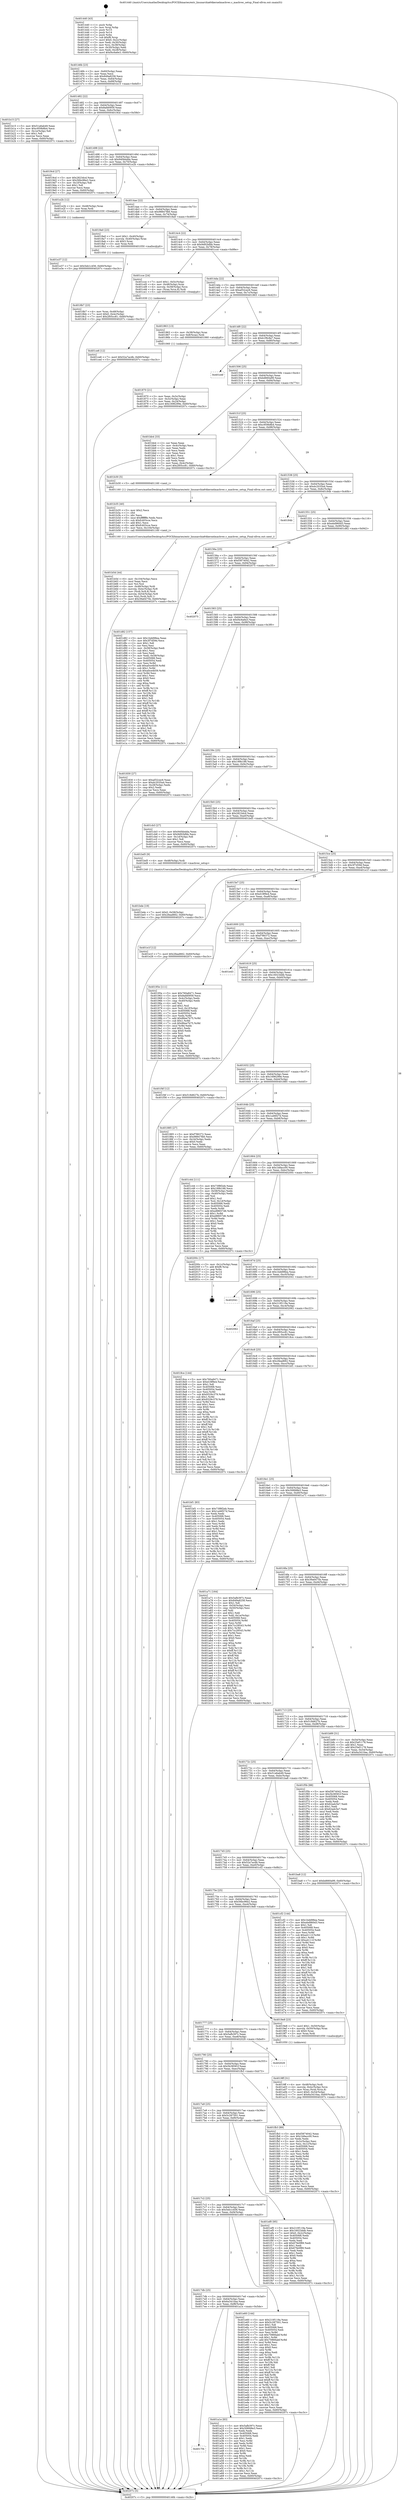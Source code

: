 digraph "0x401440" {
  label = "0x401440 (/mnt/c/Users/mathe/Desktop/tcc/POCII/binaries/extr_linuxarchia64kernelmachvec.c_machvec_setup_Final-ollvm.out::main(0))"
  labelloc = "t"
  node[shape=record]

  Entry [label="",width=0.3,height=0.3,shape=circle,fillcolor=black,style=filled]
  "0x40146b" [label="{
     0x40146b [23]\l
     | [instrs]\l
     &nbsp;&nbsp;0x40146b \<+3\>: mov -0x60(%rbp),%eax\l
     &nbsp;&nbsp;0x40146e \<+2\>: mov %eax,%ecx\l
     &nbsp;&nbsp;0x401470 \<+6\>: sub $0x849a8258,%ecx\l
     &nbsp;&nbsp;0x401476 \<+3\>: mov %eax,-0x64(%rbp)\l
     &nbsp;&nbsp;0x401479 \<+3\>: mov %ecx,-0x68(%rbp)\l
     &nbsp;&nbsp;0x40147c \<+6\>: je 0000000000401b15 \<main+0x6d5\>\l
  }"]
  "0x401b15" [label="{
     0x401b15 [27]\l
     | [instrs]\l
     &nbsp;&nbsp;0x401b15 \<+5\>: mov $0x51a6ab49,%eax\l
     &nbsp;&nbsp;0x401b1a \<+5\>: mov $0xc959b8b4,%ecx\l
     &nbsp;&nbsp;0x401b1f \<+3\>: mov -0x1e(%rbp),%dl\l
     &nbsp;&nbsp;0x401b22 \<+3\>: test $0x1,%dl\l
     &nbsp;&nbsp;0x401b25 \<+3\>: cmovne %ecx,%eax\l
     &nbsp;&nbsp;0x401b28 \<+3\>: mov %eax,-0x60(%rbp)\l
     &nbsp;&nbsp;0x401b2b \<+5\>: jmp 000000000040207c \<main+0xc3c\>\l
  }"]
  "0x401482" [label="{
     0x401482 [22]\l
     | [instrs]\l
     &nbsp;&nbsp;0x401482 \<+5\>: jmp 0000000000401487 \<main+0x47\>\l
     &nbsp;&nbsp;0x401487 \<+3\>: mov -0x64(%rbp),%eax\l
     &nbsp;&nbsp;0x40148a \<+5\>: sub $0x8afd0959,%eax\l
     &nbsp;&nbsp;0x40148f \<+3\>: mov %eax,-0x6c(%rbp)\l
     &nbsp;&nbsp;0x401492 \<+6\>: je 00000000004019cd \<main+0x58d\>\l
  }"]
  Exit [label="",width=0.3,height=0.3,shape=circle,fillcolor=black,style=filled,peripheries=2]
  "0x4019cd" [label="{
     0x4019cd [27]\l
     | [instrs]\l
     &nbsp;&nbsp;0x4019cd \<+5\>: mov $0x2823dcd,%eax\l
     &nbsp;&nbsp;0x4019d2 \<+5\>: mov $0x56bc96e2,%ecx\l
     &nbsp;&nbsp;0x4019d7 \<+3\>: mov -0x1f(%rbp),%dl\l
     &nbsp;&nbsp;0x4019da \<+3\>: test $0x1,%dl\l
     &nbsp;&nbsp;0x4019dd \<+3\>: cmovne %ecx,%eax\l
     &nbsp;&nbsp;0x4019e0 \<+3\>: mov %eax,-0x60(%rbp)\l
     &nbsp;&nbsp;0x4019e3 \<+5\>: jmp 000000000040207c \<main+0xc3c\>\l
  }"]
  "0x401498" [label="{
     0x401498 [22]\l
     | [instrs]\l
     &nbsp;&nbsp;0x401498 \<+5\>: jmp 000000000040149d \<main+0x5d\>\l
     &nbsp;&nbsp;0x40149d \<+3\>: mov -0x64(%rbp),%eax\l
     &nbsp;&nbsp;0x4014a0 \<+5\>: sub $0x940bbdda,%eax\l
     &nbsp;&nbsp;0x4014a5 \<+3\>: mov %eax,-0x70(%rbp)\l
     &nbsp;&nbsp;0x4014a8 \<+6\>: je 0000000000401e2b \<main+0x9eb\>\l
  }"]
  "0x401e37" [label="{
     0x401e37 [12]\l
     | [instrs]\l
     &nbsp;&nbsp;0x401e37 \<+7\>: movl $0x5eb1c456,-0x60(%rbp)\l
     &nbsp;&nbsp;0x401e3e \<+5\>: jmp 000000000040207c \<main+0xc3c\>\l
  }"]
  "0x401e2b" [label="{
     0x401e2b [12]\l
     | [instrs]\l
     &nbsp;&nbsp;0x401e2b \<+4\>: mov -0x48(%rbp),%rax\l
     &nbsp;&nbsp;0x401e2f \<+3\>: mov %rax,%rdi\l
     &nbsp;&nbsp;0x401e32 \<+5\>: call 0000000000401030 \<free@plt\>\l
     | [calls]\l
     &nbsp;&nbsp;0x401030 \{1\} (unknown)\l
  }"]
  "0x4014ae" [label="{
     0x4014ae [22]\l
     | [instrs]\l
     &nbsp;&nbsp;0x4014ae \<+5\>: jmp 00000000004014b3 \<main+0x73\>\l
     &nbsp;&nbsp;0x4014b3 \<+3\>: mov -0x64(%rbp),%eax\l
     &nbsp;&nbsp;0x4014b6 \<+5\>: sub $0x98847fb6,%eax\l
     &nbsp;&nbsp;0x4014bb \<+3\>: mov %eax,-0x74(%rbp)\l
     &nbsp;&nbsp;0x4014be \<+6\>: je 00000000004018a0 \<main+0x460\>\l
  }"]
  "0x401ce6" [label="{
     0x401ce6 [12]\l
     | [instrs]\l
     &nbsp;&nbsp;0x401ce6 \<+7\>: movl $0x52a7acdb,-0x60(%rbp)\l
     &nbsp;&nbsp;0x401ced \<+5\>: jmp 000000000040207c \<main+0xc3c\>\l
  }"]
  "0x4018a0" [label="{
     0x4018a0 [23]\l
     | [instrs]\l
     &nbsp;&nbsp;0x4018a0 \<+7\>: movl $0x1,-0x40(%rbp)\l
     &nbsp;&nbsp;0x4018a7 \<+4\>: movslq -0x40(%rbp),%rax\l
     &nbsp;&nbsp;0x4018ab \<+4\>: shl $0x3,%rax\l
     &nbsp;&nbsp;0x4018af \<+3\>: mov %rax,%rdi\l
     &nbsp;&nbsp;0x4018b2 \<+5\>: call 0000000000401050 \<malloc@plt\>\l
     | [calls]\l
     &nbsp;&nbsp;0x401050 \{1\} (unknown)\l
  }"]
  "0x4014c4" [label="{
     0x4014c4 [22]\l
     | [instrs]\l
     &nbsp;&nbsp;0x4014c4 \<+5\>: jmp 00000000004014c9 \<main+0x89\>\l
     &nbsp;&nbsp;0x4014c9 \<+3\>: mov -0x64(%rbp),%eax\l
     &nbsp;&nbsp;0x4014cc \<+5\>: sub $0x9d92bfbb,%eax\l
     &nbsp;&nbsp;0x4014d1 \<+3\>: mov %eax,-0x78(%rbp)\l
     &nbsp;&nbsp;0x4014d4 \<+6\>: je 0000000000401cce \<main+0x88e\>\l
  }"]
  "0x401bde" [label="{
     0x401bde [19]\l
     | [instrs]\l
     &nbsp;&nbsp;0x401bde \<+7\>: movl $0x0,-0x58(%rbp)\l
     &nbsp;&nbsp;0x401be5 \<+7\>: movl $0x2fead662,-0x60(%rbp)\l
     &nbsp;&nbsp;0x401bec \<+5\>: jmp 000000000040207c \<main+0xc3c\>\l
  }"]
  "0x401cce" [label="{
     0x401cce [24]\l
     | [instrs]\l
     &nbsp;&nbsp;0x401cce \<+7\>: movl $0x1,-0x5c(%rbp)\l
     &nbsp;&nbsp;0x401cd5 \<+4\>: mov -0x48(%rbp),%rax\l
     &nbsp;&nbsp;0x401cd9 \<+4\>: movslq -0x58(%rbp),%rcx\l
     &nbsp;&nbsp;0x401cdd \<+4\>: mov (%rax,%rcx,8),%rdi\l
     &nbsp;&nbsp;0x401ce1 \<+5\>: call 0000000000401030 \<free@plt\>\l
     | [calls]\l
     &nbsp;&nbsp;0x401030 \{1\} (unknown)\l
  }"]
  "0x4014da" [label="{
     0x4014da [22]\l
     | [instrs]\l
     &nbsp;&nbsp;0x4014da \<+5\>: jmp 00000000004014df \<main+0x9f\>\l
     &nbsp;&nbsp;0x4014df \<+3\>: mov -0x64(%rbp),%eax\l
     &nbsp;&nbsp;0x4014e2 \<+5\>: sub $0xaf32cec6,%eax\l
     &nbsp;&nbsp;0x4014e7 \<+3\>: mov %eax,-0x7c(%rbp)\l
     &nbsp;&nbsp;0x4014ea \<+6\>: je 0000000000401863 \<main+0x423\>\l
  }"]
  "0x401b5d" [label="{
     0x401b5d [44]\l
     | [instrs]\l
     &nbsp;&nbsp;0x401b5d \<+6\>: mov -0x104(%rbp),%ecx\l
     &nbsp;&nbsp;0x401b63 \<+3\>: imul %eax,%ecx\l
     &nbsp;&nbsp;0x401b66 \<+3\>: mov %cl,%sil\l
     &nbsp;&nbsp;0x401b69 \<+4\>: mov -0x48(%rbp),%rdi\l
     &nbsp;&nbsp;0x401b6d \<+4\>: movslq -0x4c(%rbp),%r8\l
     &nbsp;&nbsp;0x401b71 \<+4\>: mov (%rdi,%r8,8),%rdi\l
     &nbsp;&nbsp;0x401b75 \<+4\>: movslq -0x54(%rbp),%r8\l
     &nbsp;&nbsp;0x401b79 \<+4\>: mov %sil,(%rdi,%r8,1)\l
     &nbsp;&nbsp;0x401b7d \<+7\>: movl $0x39a6475b,-0x60(%rbp)\l
     &nbsp;&nbsp;0x401b84 \<+5\>: jmp 000000000040207c \<main+0xc3c\>\l
  }"]
  "0x401863" [label="{
     0x401863 [13]\l
     | [instrs]\l
     &nbsp;&nbsp;0x401863 \<+4\>: mov -0x38(%rbp),%rax\l
     &nbsp;&nbsp;0x401867 \<+4\>: mov 0x8(%rax),%rdi\l
     &nbsp;&nbsp;0x40186b \<+5\>: call 0000000000401060 \<atoi@plt\>\l
     | [calls]\l
     &nbsp;&nbsp;0x401060 \{1\} (unknown)\l
  }"]
  "0x4014f0" [label="{
     0x4014f0 [22]\l
     | [instrs]\l
     &nbsp;&nbsp;0x4014f0 \<+5\>: jmp 00000000004014f5 \<main+0xb5\>\l
     &nbsp;&nbsp;0x4014f5 \<+3\>: mov -0x64(%rbp),%eax\l
     &nbsp;&nbsp;0x4014f8 \<+5\>: sub $0xb1f9c8a7,%eax\l
     &nbsp;&nbsp;0x4014fd \<+3\>: mov %eax,-0x80(%rbp)\l
     &nbsp;&nbsp;0x401500 \<+6\>: je 0000000000401e4f \<main+0xa0f\>\l
  }"]
  "0x401b35" [label="{
     0x401b35 [40]\l
     | [instrs]\l
     &nbsp;&nbsp;0x401b35 \<+5\>: mov $0x2,%ecx\l
     &nbsp;&nbsp;0x401b3a \<+1\>: cltd\l
     &nbsp;&nbsp;0x401b3b \<+2\>: idiv %ecx\l
     &nbsp;&nbsp;0x401b3d \<+6\>: imul $0xfffffffe,%edx,%ecx\l
     &nbsp;&nbsp;0x401b43 \<+6\>: sub $0xfc403cce,%ecx\l
     &nbsp;&nbsp;0x401b49 \<+3\>: add $0x1,%ecx\l
     &nbsp;&nbsp;0x401b4c \<+6\>: add $0xfc403cce,%ecx\l
     &nbsp;&nbsp;0x401b52 \<+6\>: mov %ecx,-0x104(%rbp)\l
     &nbsp;&nbsp;0x401b58 \<+5\>: call 0000000000401160 \<next_i\>\l
     | [calls]\l
     &nbsp;&nbsp;0x401160 \{1\} (/mnt/c/Users/mathe/Desktop/tcc/POCII/binaries/extr_linuxarchia64kernelmachvec.c_machvec_setup_Final-ollvm.out::next_i)\l
  }"]
  "0x401e4f" [label="{
     0x401e4f\l
  }", style=dashed]
  "0x401506" [label="{
     0x401506 [25]\l
     | [instrs]\l
     &nbsp;&nbsp;0x401506 \<+5\>: jmp 000000000040150b \<main+0xcb\>\l
     &nbsp;&nbsp;0x40150b \<+3\>: mov -0x64(%rbp),%eax\l
     &nbsp;&nbsp;0x40150e \<+5\>: sub $0xbd660a99,%eax\l
     &nbsp;&nbsp;0x401513 \<+6\>: mov %eax,-0x84(%rbp)\l
     &nbsp;&nbsp;0x401519 \<+6\>: je 0000000000401bb4 \<main+0x774\>\l
  }"]
  "0x4017f4" [label="{
     0x4017f4\l
  }", style=dashed]
  "0x401bb4" [label="{
     0x401bb4 [33]\l
     | [instrs]\l
     &nbsp;&nbsp;0x401bb4 \<+2\>: xor %eax,%eax\l
     &nbsp;&nbsp;0x401bb6 \<+3\>: mov -0x4c(%rbp),%ecx\l
     &nbsp;&nbsp;0x401bb9 \<+2\>: mov %eax,%edx\l
     &nbsp;&nbsp;0x401bbb \<+2\>: sub %ecx,%edx\l
     &nbsp;&nbsp;0x401bbd \<+2\>: mov %eax,%ecx\l
     &nbsp;&nbsp;0x401bbf \<+3\>: sub $0x1,%ecx\l
     &nbsp;&nbsp;0x401bc2 \<+2\>: add %ecx,%edx\l
     &nbsp;&nbsp;0x401bc4 \<+2\>: sub %edx,%eax\l
     &nbsp;&nbsp;0x401bc6 \<+3\>: mov %eax,-0x4c(%rbp)\l
     &nbsp;&nbsp;0x401bc9 \<+7\>: movl $0x2f05cc81,-0x60(%rbp)\l
     &nbsp;&nbsp;0x401bd0 \<+5\>: jmp 000000000040207c \<main+0xc3c\>\l
  }"]
  "0x40151f" [label="{
     0x40151f [25]\l
     | [instrs]\l
     &nbsp;&nbsp;0x40151f \<+5\>: jmp 0000000000401524 \<main+0xe4\>\l
     &nbsp;&nbsp;0x401524 \<+3\>: mov -0x64(%rbp),%eax\l
     &nbsp;&nbsp;0x401527 \<+5\>: sub $0xc959b8b4,%eax\l
     &nbsp;&nbsp;0x40152c \<+6\>: mov %eax,-0x88(%rbp)\l
     &nbsp;&nbsp;0x401532 \<+6\>: je 0000000000401b30 \<main+0x6f0\>\l
  }"]
  "0x401a1e" [label="{
     0x401a1e [83]\l
     | [instrs]\l
     &nbsp;&nbsp;0x401a1e \<+5\>: mov $0x5afb397c,%eax\l
     &nbsp;&nbsp;0x401a23 \<+5\>: mov $0x306fd8e3,%ecx\l
     &nbsp;&nbsp;0x401a28 \<+2\>: xor %edx,%edx\l
     &nbsp;&nbsp;0x401a2a \<+7\>: mov 0x405068,%esi\l
     &nbsp;&nbsp;0x401a31 \<+7\>: mov 0x405054,%edi\l
     &nbsp;&nbsp;0x401a38 \<+3\>: sub $0x1,%edx\l
     &nbsp;&nbsp;0x401a3b \<+3\>: mov %esi,%r8d\l
     &nbsp;&nbsp;0x401a3e \<+3\>: add %edx,%r8d\l
     &nbsp;&nbsp;0x401a41 \<+4\>: imul %r8d,%esi\l
     &nbsp;&nbsp;0x401a45 \<+3\>: and $0x1,%esi\l
     &nbsp;&nbsp;0x401a48 \<+3\>: cmp $0x0,%esi\l
     &nbsp;&nbsp;0x401a4b \<+4\>: sete %r9b\l
     &nbsp;&nbsp;0x401a4f \<+3\>: cmp $0xa,%edi\l
     &nbsp;&nbsp;0x401a52 \<+4\>: setl %r10b\l
     &nbsp;&nbsp;0x401a56 \<+3\>: mov %r9b,%r11b\l
     &nbsp;&nbsp;0x401a59 \<+3\>: and %r10b,%r11b\l
     &nbsp;&nbsp;0x401a5c \<+3\>: xor %r10b,%r9b\l
     &nbsp;&nbsp;0x401a5f \<+3\>: or %r9b,%r11b\l
     &nbsp;&nbsp;0x401a62 \<+4\>: test $0x1,%r11b\l
     &nbsp;&nbsp;0x401a66 \<+3\>: cmovne %ecx,%eax\l
     &nbsp;&nbsp;0x401a69 \<+3\>: mov %eax,-0x60(%rbp)\l
     &nbsp;&nbsp;0x401a6c \<+5\>: jmp 000000000040207c \<main+0xc3c\>\l
  }"]
  "0x401b30" [label="{
     0x401b30 [5]\l
     | [instrs]\l
     &nbsp;&nbsp;0x401b30 \<+5\>: call 0000000000401160 \<next_i\>\l
     | [calls]\l
     &nbsp;&nbsp;0x401160 \{1\} (/mnt/c/Users/mathe/Desktop/tcc/POCII/binaries/extr_linuxarchia64kernelmachvec.c_machvec_setup_Final-ollvm.out::next_i)\l
  }"]
  "0x401538" [label="{
     0x401538 [25]\l
     | [instrs]\l
     &nbsp;&nbsp;0x401538 \<+5\>: jmp 000000000040153d \<main+0xfd\>\l
     &nbsp;&nbsp;0x40153d \<+3\>: mov -0x64(%rbp),%eax\l
     &nbsp;&nbsp;0x401540 \<+5\>: sub $0xdc2035a4,%eax\l
     &nbsp;&nbsp;0x401545 \<+6\>: mov %eax,-0x8c(%rbp)\l
     &nbsp;&nbsp;0x40154b \<+6\>: je 000000000040184b \<main+0x40b\>\l
  }"]
  "0x4017db" [label="{
     0x4017db [25]\l
     | [instrs]\l
     &nbsp;&nbsp;0x4017db \<+5\>: jmp 00000000004017e0 \<main+0x3a0\>\l
     &nbsp;&nbsp;0x4017e0 \<+3\>: mov -0x64(%rbp),%eax\l
     &nbsp;&nbsp;0x4017e3 \<+5\>: sub $0x6a3410aa,%eax\l
     &nbsp;&nbsp;0x4017e8 \<+6\>: mov %eax,-0xf8(%rbp)\l
     &nbsp;&nbsp;0x4017ee \<+6\>: je 0000000000401a1e \<main+0x5de\>\l
  }"]
  "0x40184b" [label="{
     0x40184b\l
  }", style=dashed]
  "0x401551" [label="{
     0x401551 [25]\l
     | [instrs]\l
     &nbsp;&nbsp;0x401551 \<+5\>: jmp 0000000000401556 \<main+0x116\>\l
     &nbsp;&nbsp;0x401556 \<+3\>: mov -0x64(%rbp),%eax\l
     &nbsp;&nbsp;0x401559 \<+5\>: sub $0xebd960d3,%eax\l
     &nbsp;&nbsp;0x40155e \<+6\>: mov %eax,-0x90(%rbp)\l
     &nbsp;&nbsp;0x401564 \<+6\>: je 0000000000401d82 \<main+0x942\>\l
  }"]
  "0x401e60" [label="{
     0x401e60 [144]\l
     | [instrs]\l
     &nbsp;&nbsp;0x401e60 \<+5\>: mov $0x210f119a,%eax\l
     &nbsp;&nbsp;0x401e65 \<+5\>: mov $0x5c287501,%ecx\l
     &nbsp;&nbsp;0x401e6a \<+2\>: mov $0x1,%dl\l
     &nbsp;&nbsp;0x401e6c \<+7\>: mov 0x405068,%esi\l
     &nbsp;&nbsp;0x401e73 \<+7\>: mov 0x405054,%edi\l
     &nbsp;&nbsp;0x401e7a \<+3\>: mov %esi,%r8d\l
     &nbsp;&nbsp;0x401e7d \<+7\>: sub $0x70866abf,%r8d\l
     &nbsp;&nbsp;0x401e84 \<+4\>: sub $0x1,%r8d\l
     &nbsp;&nbsp;0x401e88 \<+7\>: add $0x70866abf,%r8d\l
     &nbsp;&nbsp;0x401e8f \<+4\>: imul %r8d,%esi\l
     &nbsp;&nbsp;0x401e93 \<+3\>: and $0x1,%esi\l
     &nbsp;&nbsp;0x401e96 \<+3\>: cmp $0x0,%esi\l
     &nbsp;&nbsp;0x401e99 \<+4\>: sete %r9b\l
     &nbsp;&nbsp;0x401e9d \<+3\>: cmp $0xa,%edi\l
     &nbsp;&nbsp;0x401ea0 \<+4\>: setl %r10b\l
     &nbsp;&nbsp;0x401ea4 \<+3\>: mov %r9b,%r11b\l
     &nbsp;&nbsp;0x401ea7 \<+4\>: xor $0xff,%r11b\l
     &nbsp;&nbsp;0x401eab \<+3\>: mov %r10b,%bl\l
     &nbsp;&nbsp;0x401eae \<+3\>: xor $0xff,%bl\l
     &nbsp;&nbsp;0x401eb1 \<+3\>: xor $0x1,%dl\l
     &nbsp;&nbsp;0x401eb4 \<+3\>: mov %r11b,%r14b\l
     &nbsp;&nbsp;0x401eb7 \<+4\>: and $0xff,%r14b\l
     &nbsp;&nbsp;0x401ebb \<+3\>: and %dl,%r9b\l
     &nbsp;&nbsp;0x401ebe \<+3\>: mov %bl,%r15b\l
     &nbsp;&nbsp;0x401ec1 \<+4\>: and $0xff,%r15b\l
     &nbsp;&nbsp;0x401ec5 \<+3\>: and %dl,%r10b\l
     &nbsp;&nbsp;0x401ec8 \<+3\>: or %r9b,%r14b\l
     &nbsp;&nbsp;0x401ecb \<+3\>: or %r10b,%r15b\l
     &nbsp;&nbsp;0x401ece \<+3\>: xor %r15b,%r14b\l
     &nbsp;&nbsp;0x401ed1 \<+3\>: or %bl,%r11b\l
     &nbsp;&nbsp;0x401ed4 \<+4\>: xor $0xff,%r11b\l
     &nbsp;&nbsp;0x401ed8 \<+3\>: or $0x1,%dl\l
     &nbsp;&nbsp;0x401edb \<+3\>: and %dl,%r11b\l
     &nbsp;&nbsp;0x401ede \<+3\>: or %r11b,%r14b\l
     &nbsp;&nbsp;0x401ee1 \<+4\>: test $0x1,%r14b\l
     &nbsp;&nbsp;0x401ee5 \<+3\>: cmovne %ecx,%eax\l
     &nbsp;&nbsp;0x401ee8 \<+3\>: mov %eax,-0x60(%rbp)\l
     &nbsp;&nbsp;0x401eeb \<+5\>: jmp 000000000040207c \<main+0xc3c\>\l
  }"]
  "0x401d82" [label="{
     0x401d82 [157]\l
     | [instrs]\l
     &nbsp;&nbsp;0x401d82 \<+5\>: mov $0x1bdd98ea,%eax\l
     &nbsp;&nbsp;0x401d87 \<+5\>: mov $0x3f7d59d,%ecx\l
     &nbsp;&nbsp;0x401d8c \<+2\>: mov $0x1,%dl\l
     &nbsp;&nbsp;0x401d8e \<+2\>: xor %esi,%esi\l
     &nbsp;&nbsp;0x401d90 \<+3\>: mov -0x58(%rbp),%edi\l
     &nbsp;&nbsp;0x401d93 \<+3\>: sub $0x1,%esi\l
     &nbsp;&nbsp;0x401d96 \<+2\>: sub %esi,%edi\l
     &nbsp;&nbsp;0x401d98 \<+3\>: mov %edi,-0x58(%rbp)\l
     &nbsp;&nbsp;0x401d9b \<+7\>: mov 0x405068,%esi\l
     &nbsp;&nbsp;0x401da2 \<+7\>: mov 0x405054,%edi\l
     &nbsp;&nbsp;0x401da9 \<+3\>: mov %esi,%r8d\l
     &nbsp;&nbsp;0x401dac \<+7\>: add $0xa0ce4b59,%r8d\l
     &nbsp;&nbsp;0x401db3 \<+4\>: sub $0x1,%r8d\l
     &nbsp;&nbsp;0x401db7 \<+7\>: sub $0xa0ce4b59,%r8d\l
     &nbsp;&nbsp;0x401dbe \<+4\>: imul %r8d,%esi\l
     &nbsp;&nbsp;0x401dc2 \<+3\>: and $0x1,%esi\l
     &nbsp;&nbsp;0x401dc5 \<+3\>: cmp $0x0,%esi\l
     &nbsp;&nbsp;0x401dc8 \<+4\>: sete %r9b\l
     &nbsp;&nbsp;0x401dcc \<+3\>: cmp $0xa,%edi\l
     &nbsp;&nbsp;0x401dcf \<+4\>: setl %r10b\l
     &nbsp;&nbsp;0x401dd3 \<+3\>: mov %r9b,%r11b\l
     &nbsp;&nbsp;0x401dd6 \<+4\>: xor $0xff,%r11b\l
     &nbsp;&nbsp;0x401dda \<+3\>: mov %r10b,%bl\l
     &nbsp;&nbsp;0x401ddd \<+3\>: xor $0xff,%bl\l
     &nbsp;&nbsp;0x401de0 \<+3\>: xor $0x1,%dl\l
     &nbsp;&nbsp;0x401de3 \<+3\>: mov %r11b,%r14b\l
     &nbsp;&nbsp;0x401de6 \<+4\>: and $0xff,%r14b\l
     &nbsp;&nbsp;0x401dea \<+3\>: and %dl,%r9b\l
     &nbsp;&nbsp;0x401ded \<+3\>: mov %bl,%r15b\l
     &nbsp;&nbsp;0x401df0 \<+4\>: and $0xff,%r15b\l
     &nbsp;&nbsp;0x401df4 \<+3\>: and %dl,%r10b\l
     &nbsp;&nbsp;0x401df7 \<+3\>: or %r9b,%r14b\l
     &nbsp;&nbsp;0x401dfa \<+3\>: or %r10b,%r15b\l
     &nbsp;&nbsp;0x401dfd \<+3\>: xor %r15b,%r14b\l
     &nbsp;&nbsp;0x401e00 \<+3\>: or %bl,%r11b\l
     &nbsp;&nbsp;0x401e03 \<+4\>: xor $0xff,%r11b\l
     &nbsp;&nbsp;0x401e07 \<+3\>: or $0x1,%dl\l
     &nbsp;&nbsp;0x401e0a \<+3\>: and %dl,%r11b\l
     &nbsp;&nbsp;0x401e0d \<+3\>: or %r11b,%r14b\l
     &nbsp;&nbsp;0x401e10 \<+4\>: test $0x1,%r14b\l
     &nbsp;&nbsp;0x401e14 \<+3\>: cmovne %ecx,%eax\l
     &nbsp;&nbsp;0x401e17 \<+3\>: mov %eax,-0x60(%rbp)\l
     &nbsp;&nbsp;0x401e1a \<+5\>: jmp 000000000040207c \<main+0xc3c\>\l
  }"]
  "0x40156a" [label="{
     0x40156a [25]\l
     | [instrs]\l
     &nbsp;&nbsp;0x40156a \<+5\>: jmp 000000000040156f \<main+0x12f\>\l
     &nbsp;&nbsp;0x40156f \<+3\>: mov -0x64(%rbp),%eax\l
     &nbsp;&nbsp;0x401572 \<+5\>: sub $0xf3874042,%eax\l
     &nbsp;&nbsp;0x401577 \<+6\>: mov %eax,-0x94(%rbp)\l
     &nbsp;&nbsp;0x40157d \<+6\>: je 0000000000402075 \<main+0xc35\>\l
  }"]
  "0x4017c2" [label="{
     0x4017c2 [25]\l
     | [instrs]\l
     &nbsp;&nbsp;0x4017c2 \<+5\>: jmp 00000000004017c7 \<main+0x387\>\l
     &nbsp;&nbsp;0x4017c7 \<+3\>: mov -0x64(%rbp),%eax\l
     &nbsp;&nbsp;0x4017ca \<+5\>: sub $0x5eb1c456,%eax\l
     &nbsp;&nbsp;0x4017cf \<+6\>: mov %eax,-0xf4(%rbp)\l
     &nbsp;&nbsp;0x4017d5 \<+6\>: je 0000000000401e60 \<main+0xa20\>\l
  }"]
  "0x402075" [label="{
     0x402075\l
  }", style=dashed]
  "0x401583" [label="{
     0x401583 [25]\l
     | [instrs]\l
     &nbsp;&nbsp;0x401583 \<+5\>: jmp 0000000000401588 \<main+0x148\>\l
     &nbsp;&nbsp;0x401588 \<+3\>: mov -0x64(%rbp),%eax\l
     &nbsp;&nbsp;0x40158b \<+5\>: sub $0xf4c6a6e3,%eax\l
     &nbsp;&nbsp;0x401590 \<+6\>: mov %eax,-0x98(%rbp)\l
     &nbsp;&nbsp;0x401596 \<+6\>: je 0000000000401830 \<main+0x3f0\>\l
  }"]
  "0x401ef0" [label="{
     0x401ef0 [95]\l
     | [instrs]\l
     &nbsp;&nbsp;0x401ef0 \<+5\>: mov $0x210f119a,%eax\l
     &nbsp;&nbsp;0x401ef5 \<+5\>: mov $0x16023ddb,%ecx\l
     &nbsp;&nbsp;0x401efa \<+7\>: movl $0x0,-0x2c(%rbp)\l
     &nbsp;&nbsp;0x401f01 \<+7\>: mov 0x405068,%edx\l
     &nbsp;&nbsp;0x401f08 \<+7\>: mov 0x405054,%esi\l
     &nbsp;&nbsp;0x401f0f \<+2\>: mov %edx,%edi\l
     &nbsp;&nbsp;0x401f11 \<+6\>: add $0x67fe0f89,%edi\l
     &nbsp;&nbsp;0x401f17 \<+3\>: sub $0x1,%edi\l
     &nbsp;&nbsp;0x401f1a \<+6\>: sub $0x67fe0f89,%edi\l
     &nbsp;&nbsp;0x401f20 \<+3\>: imul %edi,%edx\l
     &nbsp;&nbsp;0x401f23 \<+3\>: and $0x1,%edx\l
     &nbsp;&nbsp;0x401f26 \<+3\>: cmp $0x0,%edx\l
     &nbsp;&nbsp;0x401f29 \<+4\>: sete %r8b\l
     &nbsp;&nbsp;0x401f2d \<+3\>: cmp $0xa,%esi\l
     &nbsp;&nbsp;0x401f30 \<+4\>: setl %r9b\l
     &nbsp;&nbsp;0x401f34 \<+3\>: mov %r8b,%r10b\l
     &nbsp;&nbsp;0x401f37 \<+3\>: and %r9b,%r10b\l
     &nbsp;&nbsp;0x401f3a \<+3\>: xor %r9b,%r8b\l
     &nbsp;&nbsp;0x401f3d \<+3\>: or %r8b,%r10b\l
     &nbsp;&nbsp;0x401f40 \<+4\>: test $0x1,%r10b\l
     &nbsp;&nbsp;0x401f44 \<+3\>: cmovne %ecx,%eax\l
     &nbsp;&nbsp;0x401f47 \<+3\>: mov %eax,-0x60(%rbp)\l
     &nbsp;&nbsp;0x401f4a \<+5\>: jmp 000000000040207c \<main+0xc3c\>\l
  }"]
  "0x401830" [label="{
     0x401830 [27]\l
     | [instrs]\l
     &nbsp;&nbsp;0x401830 \<+5\>: mov $0xaf32cec6,%eax\l
     &nbsp;&nbsp;0x401835 \<+5\>: mov $0xdc2035a4,%ecx\l
     &nbsp;&nbsp;0x40183a \<+3\>: mov -0x28(%rbp),%edx\l
     &nbsp;&nbsp;0x40183d \<+3\>: cmp $0x2,%edx\l
     &nbsp;&nbsp;0x401840 \<+3\>: cmovne %ecx,%eax\l
     &nbsp;&nbsp;0x401843 \<+3\>: mov %eax,-0x60(%rbp)\l
     &nbsp;&nbsp;0x401846 \<+5\>: jmp 000000000040207c \<main+0xc3c\>\l
  }"]
  "0x40159c" [label="{
     0x40159c [25]\l
     | [instrs]\l
     &nbsp;&nbsp;0x40159c \<+5\>: jmp 00000000004015a1 \<main+0x161\>\l
     &nbsp;&nbsp;0x4015a1 \<+3\>: mov -0x64(%rbp),%eax\l
     &nbsp;&nbsp;0x4015a4 \<+5\>: sub $0x199b188,%eax\l
     &nbsp;&nbsp;0x4015a9 \<+6\>: mov %eax,-0x9c(%rbp)\l
     &nbsp;&nbsp;0x4015af \<+6\>: je 0000000000401cb3 \<main+0x873\>\l
  }"]
  "0x40207c" [label="{
     0x40207c [5]\l
     | [instrs]\l
     &nbsp;&nbsp;0x40207c \<+5\>: jmp 000000000040146b \<main+0x2b\>\l
  }"]
  "0x401440" [label="{
     0x401440 [43]\l
     | [instrs]\l
     &nbsp;&nbsp;0x401440 \<+1\>: push %rbp\l
     &nbsp;&nbsp;0x401441 \<+3\>: mov %rsp,%rbp\l
     &nbsp;&nbsp;0x401444 \<+2\>: push %r15\l
     &nbsp;&nbsp;0x401446 \<+2\>: push %r14\l
     &nbsp;&nbsp;0x401448 \<+1\>: push %rbx\l
     &nbsp;&nbsp;0x401449 \<+7\>: sub $0xf8,%rsp\l
     &nbsp;&nbsp;0x401450 \<+7\>: movl $0x0,-0x2c(%rbp)\l
     &nbsp;&nbsp;0x401457 \<+3\>: mov %edi,-0x30(%rbp)\l
     &nbsp;&nbsp;0x40145a \<+4\>: mov %rsi,-0x38(%rbp)\l
     &nbsp;&nbsp;0x40145e \<+3\>: mov -0x30(%rbp),%edi\l
     &nbsp;&nbsp;0x401461 \<+3\>: mov %edi,-0x28(%rbp)\l
     &nbsp;&nbsp;0x401464 \<+7\>: movl $0xf4c6a6e3,-0x60(%rbp)\l
  }"]
  "0x401870" [label="{
     0x401870 [21]\l
     | [instrs]\l
     &nbsp;&nbsp;0x401870 \<+3\>: mov %eax,-0x3c(%rbp)\l
     &nbsp;&nbsp;0x401873 \<+3\>: mov -0x3c(%rbp),%eax\l
     &nbsp;&nbsp;0x401876 \<+3\>: mov %eax,-0x24(%rbp)\l
     &nbsp;&nbsp;0x401879 \<+7\>: movl $0x1696299e,-0x60(%rbp)\l
     &nbsp;&nbsp;0x401880 \<+5\>: jmp 000000000040207c \<main+0xc3c\>\l
  }"]
  "0x4017a9" [label="{
     0x4017a9 [25]\l
     | [instrs]\l
     &nbsp;&nbsp;0x4017a9 \<+5\>: jmp 00000000004017ae \<main+0x36e\>\l
     &nbsp;&nbsp;0x4017ae \<+3\>: mov -0x64(%rbp),%eax\l
     &nbsp;&nbsp;0x4017b1 \<+5\>: sub $0x5c287501,%eax\l
     &nbsp;&nbsp;0x4017b6 \<+6\>: mov %eax,-0xf0(%rbp)\l
     &nbsp;&nbsp;0x4017bc \<+6\>: je 0000000000401ef0 \<main+0xab0\>\l
  }"]
  "0x401cb3" [label="{
     0x401cb3 [27]\l
     | [instrs]\l
     &nbsp;&nbsp;0x401cb3 \<+5\>: mov $0x940bbdda,%eax\l
     &nbsp;&nbsp;0x401cb8 \<+5\>: mov $0x9d92bfbb,%ecx\l
     &nbsp;&nbsp;0x401cbd \<+3\>: mov -0x1d(%rbp),%dl\l
     &nbsp;&nbsp;0x401cc0 \<+3\>: test $0x1,%dl\l
     &nbsp;&nbsp;0x401cc3 \<+3\>: cmovne %ecx,%eax\l
     &nbsp;&nbsp;0x401cc6 \<+3\>: mov %eax,-0x60(%rbp)\l
     &nbsp;&nbsp;0x401cc9 \<+5\>: jmp 000000000040207c \<main+0xc3c\>\l
  }"]
  "0x4015b5" [label="{
     0x4015b5 [25]\l
     | [instrs]\l
     &nbsp;&nbsp;0x4015b5 \<+5\>: jmp 00000000004015ba \<main+0x17a\>\l
     &nbsp;&nbsp;0x4015ba \<+3\>: mov -0x64(%rbp),%eax\l
     &nbsp;&nbsp;0x4015bd \<+5\>: sub $0x2823dcd,%eax\l
     &nbsp;&nbsp;0x4015c2 \<+6\>: mov %eax,-0xa0(%rbp)\l
     &nbsp;&nbsp;0x4015c8 \<+6\>: je 0000000000401bd5 \<main+0x795\>\l
  }"]
  "0x401fb3" [label="{
     0x401fb3 [89]\l
     | [instrs]\l
     &nbsp;&nbsp;0x401fb3 \<+5\>: mov $0xf3874042,%eax\l
     &nbsp;&nbsp;0x401fb8 \<+5\>: mov $0x1b8acc00,%ecx\l
     &nbsp;&nbsp;0x401fbd \<+2\>: xor %edx,%edx\l
     &nbsp;&nbsp;0x401fbf \<+3\>: mov -0x2c(%rbp),%esi\l
     &nbsp;&nbsp;0x401fc2 \<+3\>: mov %esi,-0x1c(%rbp)\l
     &nbsp;&nbsp;0x401fc5 \<+7\>: mov 0x405068,%esi\l
     &nbsp;&nbsp;0x401fcc \<+7\>: mov 0x405054,%edi\l
     &nbsp;&nbsp;0x401fd3 \<+3\>: sub $0x1,%edx\l
     &nbsp;&nbsp;0x401fd6 \<+3\>: mov %esi,%r8d\l
     &nbsp;&nbsp;0x401fd9 \<+3\>: add %edx,%r8d\l
     &nbsp;&nbsp;0x401fdc \<+4\>: imul %r8d,%esi\l
     &nbsp;&nbsp;0x401fe0 \<+3\>: and $0x1,%esi\l
     &nbsp;&nbsp;0x401fe3 \<+3\>: cmp $0x0,%esi\l
     &nbsp;&nbsp;0x401fe6 \<+4\>: sete %r9b\l
     &nbsp;&nbsp;0x401fea \<+3\>: cmp $0xa,%edi\l
     &nbsp;&nbsp;0x401fed \<+4\>: setl %r10b\l
     &nbsp;&nbsp;0x401ff1 \<+3\>: mov %r9b,%r11b\l
     &nbsp;&nbsp;0x401ff4 \<+3\>: and %r10b,%r11b\l
     &nbsp;&nbsp;0x401ff7 \<+3\>: xor %r10b,%r9b\l
     &nbsp;&nbsp;0x401ffa \<+3\>: or %r9b,%r11b\l
     &nbsp;&nbsp;0x401ffd \<+4\>: test $0x1,%r11b\l
     &nbsp;&nbsp;0x402001 \<+3\>: cmovne %ecx,%eax\l
     &nbsp;&nbsp;0x402004 \<+3\>: mov %eax,-0x60(%rbp)\l
     &nbsp;&nbsp;0x402007 \<+5\>: jmp 000000000040207c \<main+0xc3c\>\l
  }"]
  "0x401bd5" [label="{
     0x401bd5 [9]\l
     | [instrs]\l
     &nbsp;&nbsp;0x401bd5 \<+4\>: mov -0x48(%rbp),%rdi\l
     &nbsp;&nbsp;0x401bd9 \<+5\>: call 0000000000401240 \<machvec_setup\>\l
     | [calls]\l
     &nbsp;&nbsp;0x401240 \{1\} (/mnt/c/Users/mathe/Desktop/tcc/POCII/binaries/extr_linuxarchia64kernelmachvec.c_machvec_setup_Final-ollvm.out::machvec_setup)\l
  }"]
  "0x4015ce" [label="{
     0x4015ce [25]\l
     | [instrs]\l
     &nbsp;&nbsp;0x4015ce \<+5\>: jmp 00000000004015d3 \<main+0x193\>\l
     &nbsp;&nbsp;0x4015d3 \<+3\>: mov -0x64(%rbp),%eax\l
     &nbsp;&nbsp;0x4015d6 \<+5\>: sub $0x3f7d59d,%eax\l
     &nbsp;&nbsp;0x4015db \<+6\>: mov %eax,-0xa4(%rbp)\l
     &nbsp;&nbsp;0x4015e1 \<+6\>: je 0000000000401e1f \<main+0x9df\>\l
  }"]
  "0x401790" [label="{
     0x401790 [25]\l
     | [instrs]\l
     &nbsp;&nbsp;0x401790 \<+5\>: jmp 0000000000401795 \<main+0x355\>\l
     &nbsp;&nbsp;0x401795 \<+3\>: mov -0x64(%rbp),%eax\l
     &nbsp;&nbsp;0x401798 \<+5\>: sub $0x5b38581f,%eax\l
     &nbsp;&nbsp;0x40179d \<+6\>: mov %eax,-0xec(%rbp)\l
     &nbsp;&nbsp;0x4017a3 \<+6\>: je 0000000000401fb3 \<main+0xb73\>\l
  }"]
  "0x401e1f" [label="{
     0x401e1f [12]\l
     | [instrs]\l
     &nbsp;&nbsp;0x401e1f \<+7\>: movl $0x2fead662,-0x60(%rbp)\l
     &nbsp;&nbsp;0x401e26 \<+5\>: jmp 000000000040207c \<main+0xc3c\>\l
  }"]
  "0x4015e7" [label="{
     0x4015e7 [25]\l
     | [instrs]\l
     &nbsp;&nbsp;0x4015e7 \<+5\>: jmp 00000000004015ec \<main+0x1ac\>\l
     &nbsp;&nbsp;0x4015ec \<+3\>: mov -0x64(%rbp),%eax\l
     &nbsp;&nbsp;0x4015ef \<+5\>: sub $0xd18f9e4,%eax\l
     &nbsp;&nbsp;0x4015f4 \<+6\>: mov %eax,-0xa8(%rbp)\l
     &nbsp;&nbsp;0x4015fa \<+6\>: je 000000000040195e \<main+0x51e\>\l
  }"]
  "0x402029" [label="{
     0x402029\l
  }", style=dashed]
  "0x40195e" [label="{
     0x40195e [111]\l
     | [instrs]\l
     &nbsp;&nbsp;0x40195e \<+5\>: mov $0x760a8471,%eax\l
     &nbsp;&nbsp;0x401963 \<+5\>: mov $0x8afd0959,%ecx\l
     &nbsp;&nbsp;0x401968 \<+3\>: mov -0x4c(%rbp),%edx\l
     &nbsp;&nbsp;0x40196b \<+3\>: cmp -0x40(%rbp),%edx\l
     &nbsp;&nbsp;0x40196e \<+4\>: setl %sil\l
     &nbsp;&nbsp;0x401972 \<+4\>: and $0x1,%sil\l
     &nbsp;&nbsp;0x401976 \<+4\>: mov %sil,-0x1f(%rbp)\l
     &nbsp;&nbsp;0x40197a \<+7\>: mov 0x405068,%edx\l
     &nbsp;&nbsp;0x401981 \<+7\>: mov 0x405054,%edi\l
     &nbsp;&nbsp;0x401988 \<+3\>: mov %edx,%r8d\l
     &nbsp;&nbsp;0x40198b \<+7\>: add $0x86ee7b75,%r8d\l
     &nbsp;&nbsp;0x401992 \<+4\>: sub $0x1,%r8d\l
     &nbsp;&nbsp;0x401996 \<+7\>: sub $0x86ee7b75,%r8d\l
     &nbsp;&nbsp;0x40199d \<+4\>: imul %r8d,%edx\l
     &nbsp;&nbsp;0x4019a1 \<+3\>: and $0x1,%edx\l
     &nbsp;&nbsp;0x4019a4 \<+3\>: cmp $0x0,%edx\l
     &nbsp;&nbsp;0x4019a7 \<+4\>: sete %sil\l
     &nbsp;&nbsp;0x4019ab \<+3\>: cmp $0xa,%edi\l
     &nbsp;&nbsp;0x4019ae \<+4\>: setl %r9b\l
     &nbsp;&nbsp;0x4019b2 \<+3\>: mov %sil,%r10b\l
     &nbsp;&nbsp;0x4019b5 \<+3\>: and %r9b,%r10b\l
     &nbsp;&nbsp;0x4019b8 \<+3\>: xor %r9b,%sil\l
     &nbsp;&nbsp;0x4019bb \<+3\>: or %sil,%r10b\l
     &nbsp;&nbsp;0x4019be \<+4\>: test $0x1,%r10b\l
     &nbsp;&nbsp;0x4019c2 \<+3\>: cmovne %ecx,%eax\l
     &nbsp;&nbsp;0x4019c5 \<+3\>: mov %eax,-0x60(%rbp)\l
     &nbsp;&nbsp;0x4019c8 \<+5\>: jmp 000000000040207c \<main+0xc3c\>\l
  }"]
  "0x401600" [label="{
     0x401600 [25]\l
     | [instrs]\l
     &nbsp;&nbsp;0x401600 \<+5\>: jmp 0000000000401605 \<main+0x1c5\>\l
     &nbsp;&nbsp;0x401605 \<+3\>: mov -0x64(%rbp),%eax\l
     &nbsp;&nbsp;0x401608 \<+5\>: sub $0xf786372,%eax\l
     &nbsp;&nbsp;0x40160d \<+6\>: mov %eax,-0xac(%rbp)\l
     &nbsp;&nbsp;0x401613 \<+6\>: je 0000000000401e43 \<main+0xa03\>\l
  }"]
  "0x4019ff" [label="{
     0x4019ff [31]\l
     | [instrs]\l
     &nbsp;&nbsp;0x4019ff \<+4\>: mov -0x48(%rbp),%rdi\l
     &nbsp;&nbsp;0x401a03 \<+4\>: movslq -0x4c(%rbp),%rcx\l
     &nbsp;&nbsp;0x401a07 \<+4\>: mov %rax,(%rdi,%rcx,8)\l
     &nbsp;&nbsp;0x401a0b \<+7\>: movl $0x0,-0x54(%rbp)\l
     &nbsp;&nbsp;0x401a12 \<+7\>: movl $0x6a3410aa,-0x60(%rbp)\l
     &nbsp;&nbsp;0x401a19 \<+5\>: jmp 000000000040207c \<main+0xc3c\>\l
  }"]
  "0x401e43" [label="{
     0x401e43\l
  }", style=dashed]
  "0x401619" [label="{
     0x401619 [25]\l
     | [instrs]\l
     &nbsp;&nbsp;0x401619 \<+5\>: jmp 000000000040161e \<main+0x1de\>\l
     &nbsp;&nbsp;0x40161e \<+3\>: mov -0x64(%rbp),%eax\l
     &nbsp;&nbsp;0x401621 \<+5\>: sub $0x16023ddb,%eax\l
     &nbsp;&nbsp;0x401626 \<+6\>: mov %eax,-0xb0(%rbp)\l
     &nbsp;&nbsp;0x40162c \<+6\>: je 0000000000401f4f \<main+0xb0f\>\l
  }"]
  "0x401777" [label="{
     0x401777 [25]\l
     | [instrs]\l
     &nbsp;&nbsp;0x401777 \<+5\>: jmp 000000000040177c \<main+0x33c\>\l
     &nbsp;&nbsp;0x40177c \<+3\>: mov -0x64(%rbp),%eax\l
     &nbsp;&nbsp;0x40177f \<+5\>: sub $0x5afb397c,%eax\l
     &nbsp;&nbsp;0x401784 \<+6\>: mov %eax,-0xe8(%rbp)\l
     &nbsp;&nbsp;0x40178a \<+6\>: je 0000000000402029 \<main+0xbe9\>\l
  }"]
  "0x401f4f" [label="{
     0x401f4f [12]\l
     | [instrs]\l
     &nbsp;&nbsp;0x401f4f \<+7\>: movl $0x518d627b,-0x60(%rbp)\l
     &nbsp;&nbsp;0x401f56 \<+5\>: jmp 000000000040207c \<main+0xc3c\>\l
  }"]
  "0x401632" [label="{
     0x401632 [25]\l
     | [instrs]\l
     &nbsp;&nbsp;0x401632 \<+5\>: jmp 0000000000401637 \<main+0x1f7\>\l
     &nbsp;&nbsp;0x401637 \<+3\>: mov -0x64(%rbp),%eax\l
     &nbsp;&nbsp;0x40163a \<+5\>: sub $0x1696299e,%eax\l
     &nbsp;&nbsp;0x40163f \<+6\>: mov %eax,-0xb4(%rbp)\l
     &nbsp;&nbsp;0x401645 \<+6\>: je 0000000000401885 \<main+0x445\>\l
  }"]
  "0x4019e8" [label="{
     0x4019e8 [23]\l
     | [instrs]\l
     &nbsp;&nbsp;0x4019e8 \<+7\>: movl $0x1,-0x50(%rbp)\l
     &nbsp;&nbsp;0x4019ef \<+4\>: movslq -0x50(%rbp),%rax\l
     &nbsp;&nbsp;0x4019f3 \<+4\>: shl $0x0,%rax\l
     &nbsp;&nbsp;0x4019f7 \<+3\>: mov %rax,%rdi\l
     &nbsp;&nbsp;0x4019fa \<+5\>: call 0000000000401050 \<malloc@plt\>\l
     | [calls]\l
     &nbsp;&nbsp;0x401050 \{1\} (unknown)\l
  }"]
  "0x401885" [label="{
     0x401885 [27]\l
     | [instrs]\l
     &nbsp;&nbsp;0x401885 \<+5\>: mov $0xf786372,%eax\l
     &nbsp;&nbsp;0x40188a \<+5\>: mov $0x98847fb6,%ecx\l
     &nbsp;&nbsp;0x40188f \<+3\>: mov -0x24(%rbp),%edx\l
     &nbsp;&nbsp;0x401892 \<+3\>: cmp $0x0,%edx\l
     &nbsp;&nbsp;0x401895 \<+3\>: cmove %ecx,%eax\l
     &nbsp;&nbsp;0x401898 \<+3\>: mov %eax,-0x60(%rbp)\l
     &nbsp;&nbsp;0x40189b \<+5\>: jmp 000000000040207c \<main+0xc3c\>\l
  }"]
  "0x40164b" [label="{
     0x40164b [25]\l
     | [instrs]\l
     &nbsp;&nbsp;0x40164b \<+5\>: jmp 0000000000401650 \<main+0x210\>\l
     &nbsp;&nbsp;0x401650 \<+3\>: mov -0x64(%rbp),%eax\l
     &nbsp;&nbsp;0x401653 \<+5\>: sub $0x1a46f27d,%eax\l
     &nbsp;&nbsp;0x401658 \<+6\>: mov %eax,-0xb8(%rbp)\l
     &nbsp;&nbsp;0x40165e \<+6\>: je 0000000000401c44 \<main+0x804\>\l
  }"]
  "0x4018b7" [label="{
     0x4018b7 [23]\l
     | [instrs]\l
     &nbsp;&nbsp;0x4018b7 \<+4\>: mov %rax,-0x48(%rbp)\l
     &nbsp;&nbsp;0x4018bb \<+7\>: movl $0x0,-0x4c(%rbp)\l
     &nbsp;&nbsp;0x4018c2 \<+7\>: movl $0x2f05cc81,-0x60(%rbp)\l
     &nbsp;&nbsp;0x4018c9 \<+5\>: jmp 000000000040207c \<main+0xc3c\>\l
  }"]
  "0x40175e" [label="{
     0x40175e [25]\l
     | [instrs]\l
     &nbsp;&nbsp;0x40175e \<+5\>: jmp 0000000000401763 \<main+0x323\>\l
     &nbsp;&nbsp;0x401763 \<+3\>: mov -0x64(%rbp),%eax\l
     &nbsp;&nbsp;0x401766 \<+5\>: sub $0x56bc96e2,%eax\l
     &nbsp;&nbsp;0x40176b \<+6\>: mov %eax,-0xe4(%rbp)\l
     &nbsp;&nbsp;0x401771 \<+6\>: je 00000000004019e8 \<main+0x5a8\>\l
  }"]
  "0x401c44" [label="{
     0x401c44 [111]\l
     | [instrs]\l
     &nbsp;&nbsp;0x401c44 \<+5\>: mov $0x73f8f2eb,%eax\l
     &nbsp;&nbsp;0x401c49 \<+5\>: mov $0x199b188,%ecx\l
     &nbsp;&nbsp;0x401c4e \<+3\>: mov -0x58(%rbp),%edx\l
     &nbsp;&nbsp;0x401c51 \<+3\>: cmp -0x40(%rbp),%edx\l
     &nbsp;&nbsp;0x401c54 \<+4\>: setl %sil\l
     &nbsp;&nbsp;0x401c58 \<+4\>: and $0x1,%sil\l
     &nbsp;&nbsp;0x401c5c \<+4\>: mov %sil,-0x1d(%rbp)\l
     &nbsp;&nbsp;0x401c60 \<+7\>: mov 0x405068,%edx\l
     &nbsp;&nbsp;0x401c67 \<+7\>: mov 0x405054,%edi\l
     &nbsp;&nbsp;0x401c6e \<+3\>: mov %edx,%r8d\l
     &nbsp;&nbsp;0x401c71 \<+7\>: add $0xe88657d6,%r8d\l
     &nbsp;&nbsp;0x401c78 \<+4\>: sub $0x1,%r8d\l
     &nbsp;&nbsp;0x401c7c \<+7\>: sub $0xe88657d6,%r8d\l
     &nbsp;&nbsp;0x401c83 \<+4\>: imul %r8d,%edx\l
     &nbsp;&nbsp;0x401c87 \<+3\>: and $0x1,%edx\l
     &nbsp;&nbsp;0x401c8a \<+3\>: cmp $0x0,%edx\l
     &nbsp;&nbsp;0x401c8d \<+4\>: sete %sil\l
     &nbsp;&nbsp;0x401c91 \<+3\>: cmp $0xa,%edi\l
     &nbsp;&nbsp;0x401c94 \<+4\>: setl %r9b\l
     &nbsp;&nbsp;0x401c98 \<+3\>: mov %sil,%r10b\l
     &nbsp;&nbsp;0x401c9b \<+3\>: and %r9b,%r10b\l
     &nbsp;&nbsp;0x401c9e \<+3\>: xor %r9b,%sil\l
     &nbsp;&nbsp;0x401ca1 \<+3\>: or %sil,%r10b\l
     &nbsp;&nbsp;0x401ca4 \<+4\>: test $0x1,%r10b\l
     &nbsp;&nbsp;0x401ca8 \<+3\>: cmovne %ecx,%eax\l
     &nbsp;&nbsp;0x401cab \<+3\>: mov %eax,-0x60(%rbp)\l
     &nbsp;&nbsp;0x401cae \<+5\>: jmp 000000000040207c \<main+0xc3c\>\l
  }"]
  "0x401664" [label="{
     0x401664 [25]\l
     | [instrs]\l
     &nbsp;&nbsp;0x401664 \<+5\>: jmp 0000000000401669 \<main+0x229\>\l
     &nbsp;&nbsp;0x401669 \<+3\>: mov -0x64(%rbp),%eax\l
     &nbsp;&nbsp;0x40166c \<+5\>: sub $0x1b8acc00,%eax\l
     &nbsp;&nbsp;0x401671 \<+6\>: mov %eax,-0xbc(%rbp)\l
     &nbsp;&nbsp;0x401677 \<+6\>: je 000000000040200c \<main+0xbcc\>\l
  }"]
  "0x401cf2" [label="{
     0x401cf2 [144]\l
     | [instrs]\l
     &nbsp;&nbsp;0x401cf2 \<+5\>: mov $0x1bdd98ea,%eax\l
     &nbsp;&nbsp;0x401cf7 \<+5\>: mov $0xebd960d3,%ecx\l
     &nbsp;&nbsp;0x401cfc \<+2\>: mov $0x1,%dl\l
     &nbsp;&nbsp;0x401cfe \<+7\>: mov 0x405068,%esi\l
     &nbsp;&nbsp;0x401d05 \<+7\>: mov 0x405054,%edi\l
     &nbsp;&nbsp;0x401d0c \<+3\>: mov %esi,%r8d\l
     &nbsp;&nbsp;0x401d0f \<+7\>: sub $0xa4111f,%r8d\l
     &nbsp;&nbsp;0x401d16 \<+4\>: sub $0x1,%r8d\l
     &nbsp;&nbsp;0x401d1a \<+7\>: add $0xa4111f,%r8d\l
     &nbsp;&nbsp;0x401d21 \<+4\>: imul %r8d,%esi\l
     &nbsp;&nbsp;0x401d25 \<+3\>: and $0x1,%esi\l
     &nbsp;&nbsp;0x401d28 \<+3\>: cmp $0x0,%esi\l
     &nbsp;&nbsp;0x401d2b \<+4\>: sete %r9b\l
     &nbsp;&nbsp;0x401d2f \<+3\>: cmp $0xa,%edi\l
     &nbsp;&nbsp;0x401d32 \<+4\>: setl %r10b\l
     &nbsp;&nbsp;0x401d36 \<+3\>: mov %r9b,%r11b\l
     &nbsp;&nbsp;0x401d39 \<+4\>: xor $0xff,%r11b\l
     &nbsp;&nbsp;0x401d3d \<+3\>: mov %r10b,%bl\l
     &nbsp;&nbsp;0x401d40 \<+3\>: xor $0xff,%bl\l
     &nbsp;&nbsp;0x401d43 \<+3\>: xor $0x1,%dl\l
     &nbsp;&nbsp;0x401d46 \<+3\>: mov %r11b,%r14b\l
     &nbsp;&nbsp;0x401d49 \<+4\>: and $0xff,%r14b\l
     &nbsp;&nbsp;0x401d4d \<+3\>: and %dl,%r9b\l
     &nbsp;&nbsp;0x401d50 \<+3\>: mov %bl,%r15b\l
     &nbsp;&nbsp;0x401d53 \<+4\>: and $0xff,%r15b\l
     &nbsp;&nbsp;0x401d57 \<+3\>: and %dl,%r10b\l
     &nbsp;&nbsp;0x401d5a \<+3\>: or %r9b,%r14b\l
     &nbsp;&nbsp;0x401d5d \<+3\>: or %r10b,%r15b\l
     &nbsp;&nbsp;0x401d60 \<+3\>: xor %r15b,%r14b\l
     &nbsp;&nbsp;0x401d63 \<+3\>: or %bl,%r11b\l
     &nbsp;&nbsp;0x401d66 \<+4\>: xor $0xff,%r11b\l
     &nbsp;&nbsp;0x401d6a \<+3\>: or $0x1,%dl\l
     &nbsp;&nbsp;0x401d6d \<+3\>: and %dl,%r11b\l
     &nbsp;&nbsp;0x401d70 \<+3\>: or %r11b,%r14b\l
     &nbsp;&nbsp;0x401d73 \<+4\>: test $0x1,%r14b\l
     &nbsp;&nbsp;0x401d77 \<+3\>: cmovne %ecx,%eax\l
     &nbsp;&nbsp;0x401d7a \<+3\>: mov %eax,-0x60(%rbp)\l
     &nbsp;&nbsp;0x401d7d \<+5\>: jmp 000000000040207c \<main+0xc3c\>\l
  }"]
  "0x40200c" [label="{
     0x40200c [17]\l
     | [instrs]\l
     &nbsp;&nbsp;0x40200c \<+3\>: mov -0x1c(%rbp),%eax\l
     &nbsp;&nbsp;0x40200f \<+7\>: add $0xf8,%rsp\l
     &nbsp;&nbsp;0x402016 \<+1\>: pop %rbx\l
     &nbsp;&nbsp;0x402017 \<+2\>: pop %r14\l
     &nbsp;&nbsp;0x402019 \<+2\>: pop %r15\l
     &nbsp;&nbsp;0x40201b \<+1\>: pop %rbp\l
     &nbsp;&nbsp;0x40201c \<+1\>: ret\l
  }"]
  "0x40167d" [label="{
     0x40167d [25]\l
     | [instrs]\l
     &nbsp;&nbsp;0x40167d \<+5\>: jmp 0000000000401682 \<main+0x242\>\l
     &nbsp;&nbsp;0x401682 \<+3\>: mov -0x64(%rbp),%eax\l
     &nbsp;&nbsp;0x401685 \<+5\>: sub $0x1bdd98ea,%eax\l
     &nbsp;&nbsp;0x40168a \<+6\>: mov %eax,-0xc0(%rbp)\l
     &nbsp;&nbsp;0x401690 \<+6\>: je 0000000000402041 \<main+0xc01\>\l
  }"]
  "0x401745" [label="{
     0x401745 [25]\l
     | [instrs]\l
     &nbsp;&nbsp;0x401745 \<+5\>: jmp 000000000040174a \<main+0x30a\>\l
     &nbsp;&nbsp;0x40174a \<+3\>: mov -0x64(%rbp),%eax\l
     &nbsp;&nbsp;0x40174d \<+5\>: sub $0x52a7acdb,%eax\l
     &nbsp;&nbsp;0x401752 \<+6\>: mov %eax,-0xe0(%rbp)\l
     &nbsp;&nbsp;0x401758 \<+6\>: je 0000000000401cf2 \<main+0x8b2\>\l
  }"]
  "0x402041" [label="{
     0x402041\l
  }", style=dashed]
  "0x401696" [label="{
     0x401696 [25]\l
     | [instrs]\l
     &nbsp;&nbsp;0x401696 \<+5\>: jmp 000000000040169b \<main+0x25b\>\l
     &nbsp;&nbsp;0x40169b \<+3\>: mov -0x64(%rbp),%eax\l
     &nbsp;&nbsp;0x40169e \<+5\>: sub $0x210f119a,%eax\l
     &nbsp;&nbsp;0x4016a3 \<+6\>: mov %eax,-0xc4(%rbp)\l
     &nbsp;&nbsp;0x4016a9 \<+6\>: je 0000000000402062 \<main+0xc22\>\l
  }"]
  "0x401ba8" [label="{
     0x401ba8 [12]\l
     | [instrs]\l
     &nbsp;&nbsp;0x401ba8 \<+7\>: movl $0xbd660a99,-0x60(%rbp)\l
     &nbsp;&nbsp;0x401baf \<+5\>: jmp 000000000040207c \<main+0xc3c\>\l
  }"]
  "0x402062" [label="{
     0x402062\l
  }", style=dashed]
  "0x4016af" [label="{
     0x4016af [25]\l
     | [instrs]\l
     &nbsp;&nbsp;0x4016af \<+5\>: jmp 00000000004016b4 \<main+0x274\>\l
     &nbsp;&nbsp;0x4016b4 \<+3\>: mov -0x64(%rbp),%eax\l
     &nbsp;&nbsp;0x4016b7 \<+5\>: sub $0x2f05cc81,%eax\l
     &nbsp;&nbsp;0x4016bc \<+6\>: mov %eax,-0xc8(%rbp)\l
     &nbsp;&nbsp;0x4016c2 \<+6\>: je 00000000004018ce \<main+0x48e\>\l
  }"]
  "0x40172c" [label="{
     0x40172c [25]\l
     | [instrs]\l
     &nbsp;&nbsp;0x40172c \<+5\>: jmp 0000000000401731 \<main+0x2f1\>\l
     &nbsp;&nbsp;0x401731 \<+3\>: mov -0x64(%rbp),%eax\l
     &nbsp;&nbsp;0x401734 \<+5\>: sub $0x51a6ab49,%eax\l
     &nbsp;&nbsp;0x401739 \<+6\>: mov %eax,-0xdc(%rbp)\l
     &nbsp;&nbsp;0x40173f \<+6\>: je 0000000000401ba8 \<main+0x768\>\l
  }"]
  "0x4018ce" [label="{
     0x4018ce [144]\l
     | [instrs]\l
     &nbsp;&nbsp;0x4018ce \<+5\>: mov $0x760a8471,%eax\l
     &nbsp;&nbsp;0x4018d3 \<+5\>: mov $0xd18f9e4,%ecx\l
     &nbsp;&nbsp;0x4018d8 \<+2\>: mov $0x1,%dl\l
     &nbsp;&nbsp;0x4018da \<+7\>: mov 0x405068,%esi\l
     &nbsp;&nbsp;0x4018e1 \<+7\>: mov 0x405054,%edi\l
     &nbsp;&nbsp;0x4018e8 \<+3\>: mov %esi,%r8d\l
     &nbsp;&nbsp;0x4018eb \<+7\>: sub $0x9329c379,%r8d\l
     &nbsp;&nbsp;0x4018f2 \<+4\>: sub $0x1,%r8d\l
     &nbsp;&nbsp;0x4018f6 \<+7\>: add $0x9329c379,%r8d\l
     &nbsp;&nbsp;0x4018fd \<+4\>: imul %r8d,%esi\l
     &nbsp;&nbsp;0x401901 \<+3\>: and $0x1,%esi\l
     &nbsp;&nbsp;0x401904 \<+3\>: cmp $0x0,%esi\l
     &nbsp;&nbsp;0x401907 \<+4\>: sete %r9b\l
     &nbsp;&nbsp;0x40190b \<+3\>: cmp $0xa,%edi\l
     &nbsp;&nbsp;0x40190e \<+4\>: setl %r10b\l
     &nbsp;&nbsp;0x401912 \<+3\>: mov %r9b,%r11b\l
     &nbsp;&nbsp;0x401915 \<+4\>: xor $0xff,%r11b\l
     &nbsp;&nbsp;0x401919 \<+3\>: mov %r10b,%bl\l
     &nbsp;&nbsp;0x40191c \<+3\>: xor $0xff,%bl\l
     &nbsp;&nbsp;0x40191f \<+3\>: xor $0x1,%dl\l
     &nbsp;&nbsp;0x401922 \<+3\>: mov %r11b,%r14b\l
     &nbsp;&nbsp;0x401925 \<+4\>: and $0xff,%r14b\l
     &nbsp;&nbsp;0x401929 \<+3\>: and %dl,%r9b\l
     &nbsp;&nbsp;0x40192c \<+3\>: mov %bl,%r15b\l
     &nbsp;&nbsp;0x40192f \<+4\>: and $0xff,%r15b\l
     &nbsp;&nbsp;0x401933 \<+3\>: and %dl,%r10b\l
     &nbsp;&nbsp;0x401936 \<+3\>: or %r9b,%r14b\l
     &nbsp;&nbsp;0x401939 \<+3\>: or %r10b,%r15b\l
     &nbsp;&nbsp;0x40193c \<+3\>: xor %r15b,%r14b\l
     &nbsp;&nbsp;0x40193f \<+3\>: or %bl,%r11b\l
     &nbsp;&nbsp;0x401942 \<+4\>: xor $0xff,%r11b\l
     &nbsp;&nbsp;0x401946 \<+3\>: or $0x1,%dl\l
     &nbsp;&nbsp;0x401949 \<+3\>: and %dl,%r11b\l
     &nbsp;&nbsp;0x40194c \<+3\>: or %r11b,%r14b\l
     &nbsp;&nbsp;0x40194f \<+4\>: test $0x1,%r14b\l
     &nbsp;&nbsp;0x401953 \<+3\>: cmovne %ecx,%eax\l
     &nbsp;&nbsp;0x401956 \<+3\>: mov %eax,-0x60(%rbp)\l
     &nbsp;&nbsp;0x401959 \<+5\>: jmp 000000000040207c \<main+0xc3c\>\l
  }"]
  "0x4016c8" [label="{
     0x4016c8 [25]\l
     | [instrs]\l
     &nbsp;&nbsp;0x4016c8 \<+5\>: jmp 00000000004016cd \<main+0x28d\>\l
     &nbsp;&nbsp;0x4016cd \<+3\>: mov -0x64(%rbp),%eax\l
     &nbsp;&nbsp;0x4016d0 \<+5\>: sub $0x2fead662,%eax\l
     &nbsp;&nbsp;0x4016d5 \<+6\>: mov %eax,-0xcc(%rbp)\l
     &nbsp;&nbsp;0x4016db \<+6\>: je 0000000000401bf1 \<main+0x7b1\>\l
  }"]
  "0x401f5b" [label="{
     0x401f5b [88]\l
     | [instrs]\l
     &nbsp;&nbsp;0x401f5b \<+5\>: mov $0xf3874042,%eax\l
     &nbsp;&nbsp;0x401f60 \<+5\>: mov $0x5b38581f,%ecx\l
     &nbsp;&nbsp;0x401f65 \<+7\>: mov 0x405068,%edx\l
     &nbsp;&nbsp;0x401f6c \<+7\>: mov 0x405054,%esi\l
     &nbsp;&nbsp;0x401f73 \<+2\>: mov %edx,%edi\l
     &nbsp;&nbsp;0x401f75 \<+6\>: add $0x62adc5e7,%edi\l
     &nbsp;&nbsp;0x401f7b \<+3\>: sub $0x1,%edi\l
     &nbsp;&nbsp;0x401f7e \<+6\>: sub $0x62adc5e7,%edi\l
     &nbsp;&nbsp;0x401f84 \<+3\>: imul %edi,%edx\l
     &nbsp;&nbsp;0x401f87 \<+3\>: and $0x1,%edx\l
     &nbsp;&nbsp;0x401f8a \<+3\>: cmp $0x0,%edx\l
     &nbsp;&nbsp;0x401f8d \<+4\>: sete %r8b\l
     &nbsp;&nbsp;0x401f91 \<+3\>: cmp $0xa,%esi\l
     &nbsp;&nbsp;0x401f94 \<+4\>: setl %r9b\l
     &nbsp;&nbsp;0x401f98 \<+3\>: mov %r8b,%r10b\l
     &nbsp;&nbsp;0x401f9b \<+3\>: and %r9b,%r10b\l
     &nbsp;&nbsp;0x401f9e \<+3\>: xor %r9b,%r8b\l
     &nbsp;&nbsp;0x401fa1 \<+3\>: or %r8b,%r10b\l
     &nbsp;&nbsp;0x401fa4 \<+4\>: test $0x1,%r10b\l
     &nbsp;&nbsp;0x401fa8 \<+3\>: cmovne %ecx,%eax\l
     &nbsp;&nbsp;0x401fab \<+3\>: mov %eax,-0x60(%rbp)\l
     &nbsp;&nbsp;0x401fae \<+5\>: jmp 000000000040207c \<main+0xc3c\>\l
  }"]
  "0x401bf1" [label="{
     0x401bf1 [83]\l
     | [instrs]\l
     &nbsp;&nbsp;0x401bf1 \<+5\>: mov $0x73f8f2eb,%eax\l
     &nbsp;&nbsp;0x401bf6 \<+5\>: mov $0x1a46f27d,%ecx\l
     &nbsp;&nbsp;0x401bfb \<+2\>: xor %edx,%edx\l
     &nbsp;&nbsp;0x401bfd \<+7\>: mov 0x405068,%esi\l
     &nbsp;&nbsp;0x401c04 \<+7\>: mov 0x405054,%edi\l
     &nbsp;&nbsp;0x401c0b \<+3\>: sub $0x1,%edx\l
     &nbsp;&nbsp;0x401c0e \<+3\>: mov %esi,%r8d\l
     &nbsp;&nbsp;0x401c11 \<+3\>: add %edx,%r8d\l
     &nbsp;&nbsp;0x401c14 \<+4\>: imul %r8d,%esi\l
     &nbsp;&nbsp;0x401c18 \<+3\>: and $0x1,%esi\l
     &nbsp;&nbsp;0x401c1b \<+3\>: cmp $0x0,%esi\l
     &nbsp;&nbsp;0x401c1e \<+4\>: sete %r9b\l
     &nbsp;&nbsp;0x401c22 \<+3\>: cmp $0xa,%edi\l
     &nbsp;&nbsp;0x401c25 \<+4\>: setl %r10b\l
     &nbsp;&nbsp;0x401c29 \<+3\>: mov %r9b,%r11b\l
     &nbsp;&nbsp;0x401c2c \<+3\>: and %r10b,%r11b\l
     &nbsp;&nbsp;0x401c2f \<+3\>: xor %r10b,%r9b\l
     &nbsp;&nbsp;0x401c32 \<+3\>: or %r9b,%r11b\l
     &nbsp;&nbsp;0x401c35 \<+4\>: test $0x1,%r11b\l
     &nbsp;&nbsp;0x401c39 \<+3\>: cmovne %ecx,%eax\l
     &nbsp;&nbsp;0x401c3c \<+3\>: mov %eax,-0x60(%rbp)\l
     &nbsp;&nbsp;0x401c3f \<+5\>: jmp 000000000040207c \<main+0xc3c\>\l
  }"]
  "0x4016e1" [label="{
     0x4016e1 [25]\l
     | [instrs]\l
     &nbsp;&nbsp;0x4016e1 \<+5\>: jmp 00000000004016e6 \<main+0x2a6\>\l
     &nbsp;&nbsp;0x4016e6 \<+3\>: mov -0x64(%rbp),%eax\l
     &nbsp;&nbsp;0x4016e9 \<+5\>: sub $0x306fd8e3,%eax\l
     &nbsp;&nbsp;0x4016ee \<+6\>: mov %eax,-0xd0(%rbp)\l
     &nbsp;&nbsp;0x4016f4 \<+6\>: je 0000000000401a71 \<main+0x631\>\l
  }"]
  "0x401713" [label="{
     0x401713 [25]\l
     | [instrs]\l
     &nbsp;&nbsp;0x401713 \<+5\>: jmp 0000000000401718 \<main+0x2d8\>\l
     &nbsp;&nbsp;0x401718 \<+3\>: mov -0x64(%rbp),%eax\l
     &nbsp;&nbsp;0x40171b \<+5\>: sub $0x518d627b,%eax\l
     &nbsp;&nbsp;0x401720 \<+6\>: mov %eax,-0xd8(%rbp)\l
     &nbsp;&nbsp;0x401726 \<+6\>: je 0000000000401f5b \<main+0xb1b\>\l
  }"]
  "0x401a71" [label="{
     0x401a71 [164]\l
     | [instrs]\l
     &nbsp;&nbsp;0x401a71 \<+5\>: mov $0x5afb397c,%eax\l
     &nbsp;&nbsp;0x401a76 \<+5\>: mov $0x849a8258,%ecx\l
     &nbsp;&nbsp;0x401a7b \<+2\>: mov $0x1,%dl\l
     &nbsp;&nbsp;0x401a7d \<+3\>: mov -0x54(%rbp),%esi\l
     &nbsp;&nbsp;0x401a80 \<+3\>: cmp -0x50(%rbp),%esi\l
     &nbsp;&nbsp;0x401a83 \<+4\>: setl %dil\l
     &nbsp;&nbsp;0x401a87 \<+4\>: and $0x1,%dil\l
     &nbsp;&nbsp;0x401a8b \<+4\>: mov %dil,-0x1e(%rbp)\l
     &nbsp;&nbsp;0x401a8f \<+7\>: mov 0x405068,%esi\l
     &nbsp;&nbsp;0x401a96 \<+8\>: mov 0x405054,%r8d\l
     &nbsp;&nbsp;0x401a9e \<+3\>: mov %esi,%r9d\l
     &nbsp;&nbsp;0x401aa1 \<+7\>: add $0x7cc28543,%r9d\l
     &nbsp;&nbsp;0x401aa8 \<+4\>: sub $0x1,%r9d\l
     &nbsp;&nbsp;0x401aac \<+7\>: sub $0x7cc28543,%r9d\l
     &nbsp;&nbsp;0x401ab3 \<+4\>: imul %r9d,%esi\l
     &nbsp;&nbsp;0x401ab7 \<+3\>: and $0x1,%esi\l
     &nbsp;&nbsp;0x401aba \<+3\>: cmp $0x0,%esi\l
     &nbsp;&nbsp;0x401abd \<+4\>: sete %dil\l
     &nbsp;&nbsp;0x401ac1 \<+4\>: cmp $0xa,%r8d\l
     &nbsp;&nbsp;0x401ac5 \<+4\>: setl %r10b\l
     &nbsp;&nbsp;0x401ac9 \<+3\>: mov %dil,%r11b\l
     &nbsp;&nbsp;0x401acc \<+4\>: xor $0xff,%r11b\l
     &nbsp;&nbsp;0x401ad0 \<+3\>: mov %r10b,%bl\l
     &nbsp;&nbsp;0x401ad3 \<+3\>: xor $0xff,%bl\l
     &nbsp;&nbsp;0x401ad6 \<+3\>: xor $0x1,%dl\l
     &nbsp;&nbsp;0x401ad9 \<+3\>: mov %r11b,%r14b\l
     &nbsp;&nbsp;0x401adc \<+4\>: and $0xff,%r14b\l
     &nbsp;&nbsp;0x401ae0 \<+3\>: and %dl,%dil\l
     &nbsp;&nbsp;0x401ae3 \<+3\>: mov %bl,%r15b\l
     &nbsp;&nbsp;0x401ae6 \<+4\>: and $0xff,%r15b\l
     &nbsp;&nbsp;0x401aea \<+3\>: and %dl,%r10b\l
     &nbsp;&nbsp;0x401aed \<+3\>: or %dil,%r14b\l
     &nbsp;&nbsp;0x401af0 \<+3\>: or %r10b,%r15b\l
     &nbsp;&nbsp;0x401af3 \<+3\>: xor %r15b,%r14b\l
     &nbsp;&nbsp;0x401af6 \<+3\>: or %bl,%r11b\l
     &nbsp;&nbsp;0x401af9 \<+4\>: xor $0xff,%r11b\l
     &nbsp;&nbsp;0x401afd \<+3\>: or $0x1,%dl\l
     &nbsp;&nbsp;0x401b00 \<+3\>: and %dl,%r11b\l
     &nbsp;&nbsp;0x401b03 \<+3\>: or %r11b,%r14b\l
     &nbsp;&nbsp;0x401b06 \<+4\>: test $0x1,%r14b\l
     &nbsp;&nbsp;0x401b0a \<+3\>: cmovne %ecx,%eax\l
     &nbsp;&nbsp;0x401b0d \<+3\>: mov %eax,-0x60(%rbp)\l
     &nbsp;&nbsp;0x401b10 \<+5\>: jmp 000000000040207c \<main+0xc3c\>\l
  }"]
  "0x4016fa" [label="{
     0x4016fa [25]\l
     | [instrs]\l
     &nbsp;&nbsp;0x4016fa \<+5\>: jmp 00000000004016ff \<main+0x2bf\>\l
     &nbsp;&nbsp;0x4016ff \<+3\>: mov -0x64(%rbp),%eax\l
     &nbsp;&nbsp;0x401702 \<+5\>: sub $0x39a6475b,%eax\l
     &nbsp;&nbsp;0x401707 \<+6\>: mov %eax,-0xd4(%rbp)\l
     &nbsp;&nbsp;0x40170d \<+6\>: je 0000000000401b89 \<main+0x749\>\l
  }"]
  "0x401b89" [label="{
     0x401b89 [31]\l
     | [instrs]\l
     &nbsp;&nbsp;0x401b89 \<+3\>: mov -0x54(%rbp),%eax\l
     &nbsp;&nbsp;0x401b8c \<+5\>: sub $0x25ef1178,%eax\l
     &nbsp;&nbsp;0x401b91 \<+3\>: add $0x1,%eax\l
     &nbsp;&nbsp;0x401b94 \<+5\>: add $0x25ef1178,%eax\l
     &nbsp;&nbsp;0x401b99 \<+3\>: mov %eax,-0x54(%rbp)\l
     &nbsp;&nbsp;0x401b9c \<+7\>: movl $0x6a3410aa,-0x60(%rbp)\l
     &nbsp;&nbsp;0x401ba3 \<+5\>: jmp 000000000040207c \<main+0xc3c\>\l
  }"]
  Entry -> "0x401440" [label=" 1"]
  "0x40146b" -> "0x401b15" [label=" 2"]
  "0x40146b" -> "0x401482" [label=" 37"]
  "0x40200c" -> Exit [label=" 1"]
  "0x401482" -> "0x4019cd" [label=" 2"]
  "0x401482" -> "0x401498" [label=" 35"]
  "0x401fb3" -> "0x40207c" [label=" 1"]
  "0x401498" -> "0x401e2b" [label=" 1"]
  "0x401498" -> "0x4014ae" [label=" 34"]
  "0x401f5b" -> "0x40207c" [label=" 1"]
  "0x4014ae" -> "0x4018a0" [label=" 1"]
  "0x4014ae" -> "0x4014c4" [label=" 33"]
  "0x401f4f" -> "0x40207c" [label=" 1"]
  "0x4014c4" -> "0x401cce" [label=" 1"]
  "0x4014c4" -> "0x4014da" [label=" 32"]
  "0x401ef0" -> "0x40207c" [label=" 1"]
  "0x4014da" -> "0x401863" [label=" 1"]
  "0x4014da" -> "0x4014f0" [label=" 31"]
  "0x401e60" -> "0x40207c" [label=" 1"]
  "0x4014f0" -> "0x401e4f" [label=" 0"]
  "0x4014f0" -> "0x401506" [label=" 31"]
  "0x401e37" -> "0x40207c" [label=" 1"]
  "0x401506" -> "0x401bb4" [label=" 1"]
  "0x401506" -> "0x40151f" [label=" 30"]
  "0x401e2b" -> "0x401e37" [label=" 1"]
  "0x40151f" -> "0x401b30" [label=" 1"]
  "0x40151f" -> "0x401538" [label=" 29"]
  "0x401e1f" -> "0x40207c" [label=" 1"]
  "0x401538" -> "0x40184b" [label=" 0"]
  "0x401538" -> "0x401551" [label=" 29"]
  "0x401cf2" -> "0x40207c" [label=" 1"]
  "0x401551" -> "0x401d82" [label=" 1"]
  "0x401551" -> "0x40156a" [label=" 28"]
  "0x401ce6" -> "0x40207c" [label=" 1"]
  "0x40156a" -> "0x402075" [label=" 0"]
  "0x40156a" -> "0x401583" [label=" 28"]
  "0x401cb3" -> "0x40207c" [label=" 2"]
  "0x401583" -> "0x401830" [label=" 1"]
  "0x401583" -> "0x40159c" [label=" 27"]
  "0x401830" -> "0x40207c" [label=" 1"]
  "0x401440" -> "0x40146b" [label=" 1"]
  "0x40207c" -> "0x40146b" [label=" 38"]
  "0x401863" -> "0x401870" [label=" 1"]
  "0x401870" -> "0x40207c" [label=" 1"]
  "0x401c44" -> "0x40207c" [label=" 2"]
  "0x40159c" -> "0x401cb3" [label=" 2"]
  "0x40159c" -> "0x4015b5" [label=" 25"]
  "0x401bde" -> "0x40207c" [label=" 1"]
  "0x4015b5" -> "0x401bd5" [label=" 1"]
  "0x4015b5" -> "0x4015ce" [label=" 24"]
  "0x401bd5" -> "0x401bde" [label=" 1"]
  "0x4015ce" -> "0x401e1f" [label=" 1"]
  "0x4015ce" -> "0x4015e7" [label=" 23"]
  "0x401ba8" -> "0x40207c" [label=" 1"]
  "0x4015e7" -> "0x40195e" [label=" 2"]
  "0x4015e7" -> "0x401600" [label=" 21"]
  "0x401b89" -> "0x40207c" [label=" 1"]
  "0x401600" -> "0x401e43" [label=" 0"]
  "0x401600" -> "0x401619" [label=" 21"]
  "0x401b35" -> "0x401b5d" [label=" 1"]
  "0x401619" -> "0x401f4f" [label=" 1"]
  "0x401619" -> "0x401632" [label=" 20"]
  "0x401b30" -> "0x401b35" [label=" 1"]
  "0x401632" -> "0x401885" [label=" 1"]
  "0x401632" -> "0x40164b" [label=" 19"]
  "0x401885" -> "0x40207c" [label=" 1"]
  "0x4018a0" -> "0x4018b7" [label=" 1"]
  "0x4018b7" -> "0x40207c" [label=" 1"]
  "0x401b15" -> "0x40207c" [label=" 2"]
  "0x40164b" -> "0x401c44" [label=" 2"]
  "0x40164b" -> "0x401664" [label=" 17"]
  "0x401a1e" -> "0x40207c" [label=" 2"]
  "0x401664" -> "0x40200c" [label=" 1"]
  "0x401664" -> "0x40167d" [label=" 16"]
  "0x4017db" -> "0x4017f4" [label=" 0"]
  "0x40167d" -> "0x402041" [label=" 0"]
  "0x40167d" -> "0x401696" [label=" 16"]
  "0x401d82" -> "0x40207c" [label=" 1"]
  "0x401696" -> "0x402062" [label=" 0"]
  "0x401696" -> "0x4016af" [label=" 16"]
  "0x4017c2" -> "0x4017db" [label=" 2"]
  "0x4016af" -> "0x4018ce" [label=" 2"]
  "0x4016af" -> "0x4016c8" [label=" 14"]
  "0x4018ce" -> "0x40207c" [label=" 2"]
  "0x40195e" -> "0x40207c" [label=" 2"]
  "0x4019cd" -> "0x40207c" [label=" 2"]
  "0x401cce" -> "0x401ce6" [label=" 1"]
  "0x4016c8" -> "0x401bf1" [label=" 2"]
  "0x4016c8" -> "0x4016e1" [label=" 12"]
  "0x4017a9" -> "0x4017c2" [label=" 3"]
  "0x4016e1" -> "0x401a71" [label=" 2"]
  "0x4016e1" -> "0x4016fa" [label=" 10"]
  "0x401bf1" -> "0x40207c" [label=" 2"]
  "0x4016fa" -> "0x401b89" [label=" 1"]
  "0x4016fa" -> "0x401713" [label=" 9"]
  "0x4017a9" -> "0x401ef0" [label=" 1"]
  "0x401713" -> "0x401f5b" [label=" 1"]
  "0x401713" -> "0x40172c" [label=" 8"]
  "0x4017c2" -> "0x401e60" [label=" 1"]
  "0x40172c" -> "0x401ba8" [label=" 1"]
  "0x40172c" -> "0x401745" [label=" 7"]
  "0x4017db" -> "0x401a1e" [label=" 2"]
  "0x401745" -> "0x401cf2" [label=" 1"]
  "0x401745" -> "0x40175e" [label=" 6"]
  "0x401a71" -> "0x40207c" [label=" 2"]
  "0x40175e" -> "0x4019e8" [label=" 1"]
  "0x40175e" -> "0x401777" [label=" 5"]
  "0x4019e8" -> "0x4019ff" [label=" 1"]
  "0x4019ff" -> "0x40207c" [label=" 1"]
  "0x401b5d" -> "0x40207c" [label=" 1"]
  "0x401777" -> "0x402029" [label=" 0"]
  "0x401777" -> "0x401790" [label=" 5"]
  "0x401bb4" -> "0x40207c" [label=" 1"]
  "0x401790" -> "0x401fb3" [label=" 1"]
  "0x401790" -> "0x4017a9" [label=" 4"]
}
